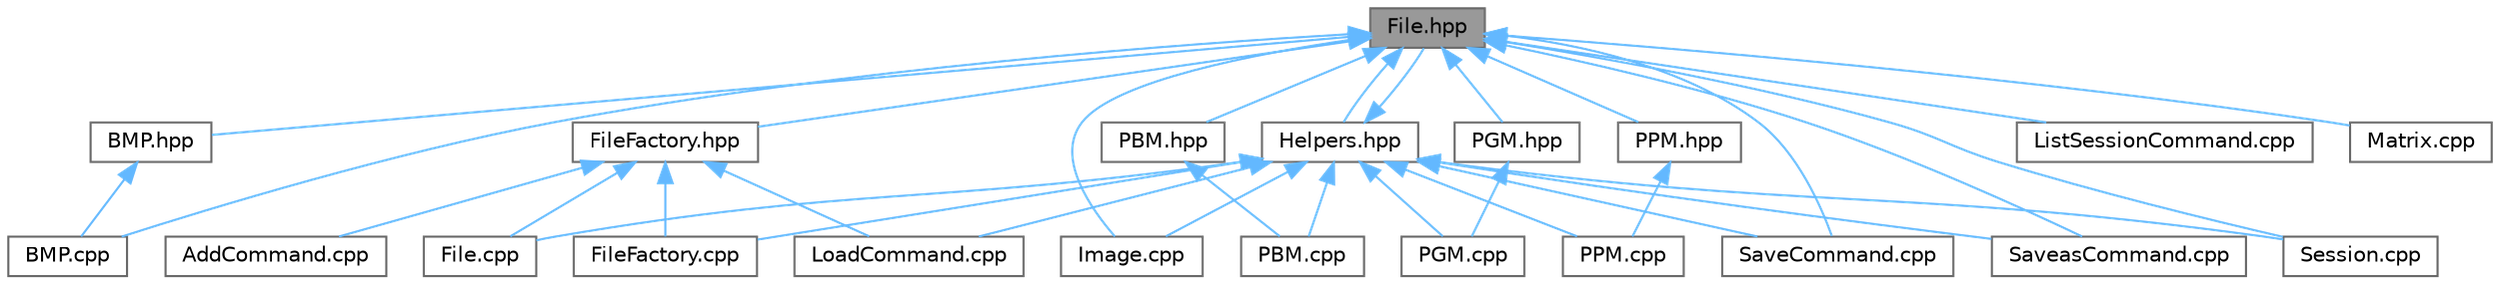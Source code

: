 digraph "File.hpp"
{
 // INTERACTIVE_SVG=YES
 // LATEX_PDF_SIZE
  bgcolor="transparent";
  edge [fontname=Helvetica,fontsize=10,labelfontname=Helvetica,labelfontsize=10];
  node [fontname=Helvetica,fontsize=10,shape=box,height=0.2,width=0.4];
  Node1 [id="Node000001",label="File.hpp",height=0.2,width=0.4,color="gray40", fillcolor="grey60", style="filled", fontcolor="black",tooltip=" "];
  Node1 -> Node2 [id="edge1_Node000001_Node000002",dir="back",color="steelblue1",style="solid",tooltip=" "];
  Node2 [id="Node000002",label="BMP.cpp",height=0.2,width=0.4,color="grey40", fillcolor="white", style="filled",URL="$_b_m_p_8cpp.html",tooltip=" "];
  Node1 -> Node3 [id="edge2_Node000001_Node000003",dir="back",color="steelblue1",style="solid",tooltip=" "];
  Node3 [id="Node000003",label="BMP.hpp",height=0.2,width=0.4,color="grey40", fillcolor="white", style="filled",URL="$_b_m_p_8hpp.html",tooltip=" "];
  Node3 -> Node2 [id="edge3_Node000003_Node000002",dir="back",color="steelblue1",style="solid",tooltip=" "];
  Node1 -> Node4 [id="edge4_Node000001_Node000004",dir="back",color="steelblue1",style="solid",tooltip=" "];
  Node4 [id="Node000004",label="FileFactory.hpp",height=0.2,width=0.4,color="grey40", fillcolor="white", style="filled",URL="$_file_factory_8hpp.html",tooltip=" "];
  Node4 -> Node5 [id="edge5_Node000004_Node000005",dir="back",color="steelblue1",style="solid",tooltip=" "];
  Node5 [id="Node000005",label="AddCommand.cpp",height=0.2,width=0.4,color="grey40", fillcolor="white", style="filled",URL="$_add_command_8cpp.html",tooltip=" "];
  Node4 -> Node6 [id="edge6_Node000004_Node000006",dir="back",color="steelblue1",style="solid",tooltip=" "];
  Node6 [id="Node000006",label="File.cpp",height=0.2,width=0.4,color="grey40", fillcolor="white", style="filled",URL="$_file_8cpp.html",tooltip=" "];
  Node4 -> Node7 [id="edge7_Node000004_Node000007",dir="back",color="steelblue1",style="solid",tooltip=" "];
  Node7 [id="Node000007",label="FileFactory.cpp",height=0.2,width=0.4,color="grey40", fillcolor="white", style="filled",URL="$_file_factory_8cpp.html",tooltip=" "];
  Node4 -> Node8 [id="edge8_Node000004_Node000008",dir="back",color="steelblue1",style="solid",tooltip=" "];
  Node8 [id="Node000008",label="LoadCommand.cpp",height=0.2,width=0.4,color="grey40", fillcolor="white", style="filled",URL="$_load_command_8cpp.html",tooltip=" "];
  Node1 -> Node9 [id="edge9_Node000001_Node000009",dir="back",color="steelblue1",style="solid",tooltip=" "];
  Node9 [id="Node000009",label="Helpers.hpp",height=0.2,width=0.4,color="grey40", fillcolor="white", style="filled",URL="$_helpers_8hpp.html",tooltip=" "];
  Node9 -> Node6 [id="edge10_Node000009_Node000006",dir="back",color="steelblue1",style="solid",tooltip=" "];
  Node9 -> Node1 [id="edge11_Node000009_Node000001",dir="back",color="steelblue1",style="solid",tooltip=" "];
  Node9 -> Node7 [id="edge12_Node000009_Node000007",dir="back",color="steelblue1",style="solid",tooltip=" "];
  Node9 -> Node10 [id="edge13_Node000009_Node000010",dir="back",color="steelblue1",style="solid",tooltip=" "];
  Node10 [id="Node000010",label="Image.cpp",height=0.2,width=0.4,color="grey40", fillcolor="white", style="filled",URL="$_image_8cpp.html",tooltip=" "];
  Node9 -> Node8 [id="edge14_Node000009_Node000008",dir="back",color="steelblue1",style="solid",tooltip=" "];
  Node9 -> Node11 [id="edge15_Node000009_Node000011",dir="back",color="steelblue1",style="solid",tooltip=" "];
  Node11 [id="Node000011",label="PBM.cpp",height=0.2,width=0.4,color="grey40", fillcolor="white", style="filled",URL="$_p_b_m_8cpp.html",tooltip=" "];
  Node9 -> Node12 [id="edge16_Node000009_Node000012",dir="back",color="steelblue1",style="solid",tooltip=" "];
  Node12 [id="Node000012",label="PGM.cpp",height=0.2,width=0.4,color="grey40", fillcolor="white", style="filled",URL="$_p_g_m_8cpp.html",tooltip=" "];
  Node9 -> Node13 [id="edge17_Node000009_Node000013",dir="back",color="steelblue1",style="solid",tooltip=" "];
  Node13 [id="Node000013",label="PPM.cpp",height=0.2,width=0.4,color="grey40", fillcolor="white", style="filled",URL="$_p_p_m_8cpp.html",tooltip=" "];
  Node9 -> Node14 [id="edge18_Node000009_Node000014",dir="back",color="steelblue1",style="solid",tooltip=" "];
  Node14 [id="Node000014",label="SaveCommand.cpp",height=0.2,width=0.4,color="grey40", fillcolor="white", style="filled",URL="$_save_command_8cpp.html",tooltip=" "];
  Node9 -> Node15 [id="edge19_Node000009_Node000015",dir="back",color="steelblue1",style="solid",tooltip=" "];
  Node15 [id="Node000015",label="SaveasCommand.cpp",height=0.2,width=0.4,color="grey40", fillcolor="white", style="filled",URL="$_saveas_command_8cpp.html",tooltip=" "];
  Node9 -> Node16 [id="edge20_Node000009_Node000016",dir="back",color="steelblue1",style="solid",tooltip=" "];
  Node16 [id="Node000016",label="Session.cpp",height=0.2,width=0.4,color="grey40", fillcolor="white", style="filled",URL="$_session_8cpp.html",tooltip=" "];
  Node1 -> Node10 [id="edge21_Node000001_Node000010",dir="back",color="steelblue1",style="solid",tooltip=" "];
  Node1 -> Node17 [id="edge22_Node000001_Node000017",dir="back",color="steelblue1",style="solid",tooltip=" "];
  Node17 [id="Node000017",label="ListSessionCommand.cpp",height=0.2,width=0.4,color="grey40", fillcolor="white", style="filled",URL="$_list_session_command_8cpp.html",tooltip=" "];
  Node1 -> Node18 [id="edge23_Node000001_Node000018",dir="back",color="steelblue1",style="solid",tooltip=" "];
  Node18 [id="Node000018",label="Matrix.cpp",height=0.2,width=0.4,color="grey40", fillcolor="white", style="filled",URL="$_matrix_8cpp.html",tooltip=" "];
  Node1 -> Node19 [id="edge24_Node000001_Node000019",dir="back",color="steelblue1",style="solid",tooltip=" "];
  Node19 [id="Node000019",label="PBM.hpp",height=0.2,width=0.4,color="grey40", fillcolor="white", style="filled",URL="$_p_b_m_8hpp.html",tooltip=" "];
  Node19 -> Node11 [id="edge25_Node000019_Node000011",dir="back",color="steelblue1",style="solid",tooltip=" "];
  Node1 -> Node20 [id="edge26_Node000001_Node000020",dir="back",color="steelblue1",style="solid",tooltip=" "];
  Node20 [id="Node000020",label="PGM.hpp",height=0.2,width=0.4,color="grey40", fillcolor="white", style="filled",URL="$_p_g_m_8hpp.html",tooltip=" "];
  Node20 -> Node12 [id="edge27_Node000020_Node000012",dir="back",color="steelblue1",style="solid",tooltip=" "];
  Node1 -> Node21 [id="edge28_Node000001_Node000021",dir="back",color="steelblue1",style="solid",tooltip=" "];
  Node21 [id="Node000021",label="PPM.hpp",height=0.2,width=0.4,color="grey40", fillcolor="white", style="filled",URL="$_p_p_m_8hpp.html",tooltip=" "];
  Node21 -> Node13 [id="edge29_Node000021_Node000013",dir="back",color="steelblue1",style="solid",tooltip=" "];
  Node1 -> Node14 [id="edge30_Node000001_Node000014",dir="back",color="steelblue1",style="solid",tooltip=" "];
  Node1 -> Node15 [id="edge31_Node000001_Node000015",dir="back",color="steelblue1",style="solid",tooltip=" "];
  Node1 -> Node16 [id="edge32_Node000001_Node000016",dir="back",color="steelblue1",style="solid",tooltip=" "];
}
